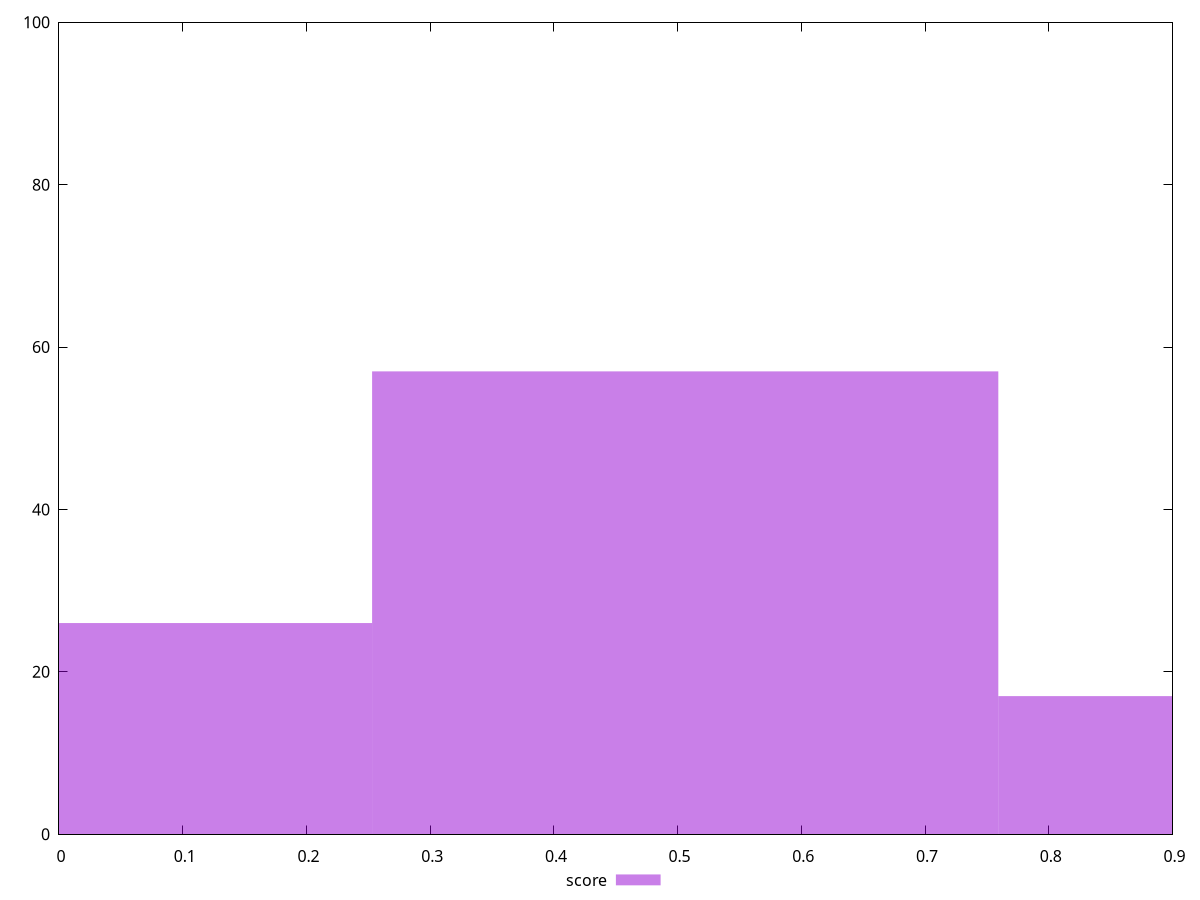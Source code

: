 reset

$score <<EOF
0 26
0.5061416097749045 57
1.012283219549809 17
EOF

set key outside below
set boxwidth 0.5061416097749045
set xrange [0:0.9]
set yrange [0:100]
set trange [0:100]
set style fill transparent solid 0.5 noborder
set terminal svg size 640, 490 enhanced background rgb 'white'
set output "reprap/estimated-input-latency/samples/pages/score/histogram.svg"

plot $score title "score" with boxes

reset
